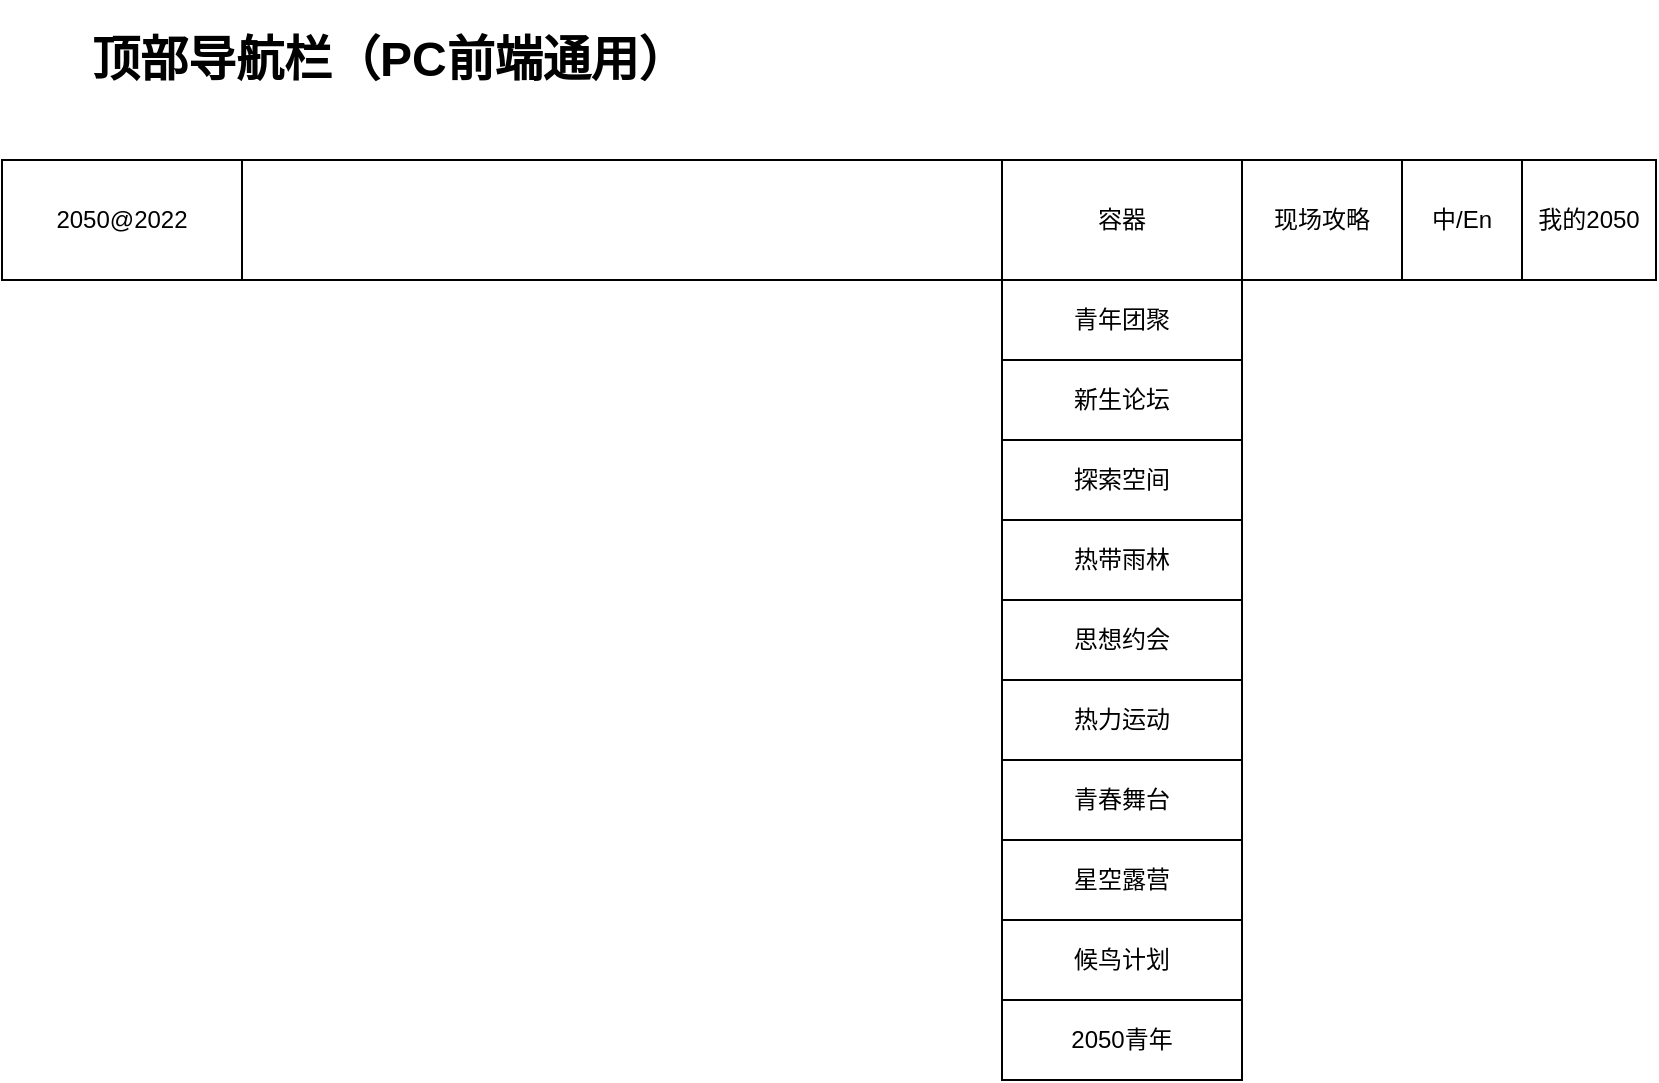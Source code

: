<mxfile version="15.5.8" type="github" pages="2">
  <diagram id="uC-OHz5i26v9e3jxDsQy" name="PC">
    <mxGraphModel dx="2062" dy="1122" grid="1" gridSize="10" guides="1" tooltips="1" connect="1" arrows="1" fold="1" page="1" pageScale="1" pageWidth="827" pageHeight="1169" math="0" shadow="0">
      <root>
        <mxCell id="0" />
        <mxCell id="1" parent="0" />
        <mxCell id="UmxwALsGeC_qnuWTcdUq-2" value="" style="rounded=0;whiteSpace=wrap;html=1;" parent="1" vertex="1">
          <mxGeometry y="80" width="827" height="60" as="geometry" />
        </mxCell>
        <mxCell id="FM6FwTmkMWC4xgEZQ_1y-1" value="&lt;h1&gt;顶部导航栏（PC前端通用）&lt;/h1&gt;" style="text;html=1;strokeColor=none;fillColor=none;spacing=5;spacingTop=-20;whiteSpace=wrap;overflow=hidden;rounded=0;" vertex="1" parent="1">
          <mxGeometry x="40" y="10" width="310" height="50" as="geometry" />
        </mxCell>
        <mxCell id="FM6FwTmkMWC4xgEZQ_1y-3" value="中/En" style="rounded=0;whiteSpace=wrap;html=1;" vertex="1" parent="1">
          <mxGeometry x="700" y="80" width="60" height="60" as="geometry" />
        </mxCell>
        <mxCell id="FM6FwTmkMWC4xgEZQ_1y-4" value="我的2050" style="rounded=0;whiteSpace=wrap;html=1;" vertex="1" parent="1">
          <mxGeometry x="760" y="80" width="67" height="60" as="geometry" />
        </mxCell>
        <mxCell id="FM6FwTmkMWC4xgEZQ_1y-5" value="容器" style="rounded=0;whiteSpace=wrap;html=1;" vertex="1" parent="1">
          <mxGeometry x="500" y="80" width="120" height="60" as="geometry" />
        </mxCell>
        <mxCell id="FM6FwTmkMWC4xgEZQ_1y-6" value="2050@2022" style="rounded=0;whiteSpace=wrap;html=1;" vertex="1" parent="1">
          <mxGeometry y="80" width="120" height="60" as="geometry" />
        </mxCell>
        <mxCell id="fbdT_GVJqDBPUY8Fsc2G-1" value="青年团聚" style="rounded=0;whiteSpace=wrap;html=1;" vertex="1" parent="1">
          <mxGeometry x="500" y="140" width="120" height="40" as="geometry" />
        </mxCell>
        <mxCell id="fbdT_GVJqDBPUY8Fsc2G-2" value="新生论坛" style="rounded=0;whiteSpace=wrap;html=1;" vertex="1" parent="1">
          <mxGeometry x="500" y="180" width="120" height="40" as="geometry" />
        </mxCell>
        <mxCell id="fbdT_GVJqDBPUY8Fsc2G-3" value="探索空间" style="rounded=0;whiteSpace=wrap;html=1;" vertex="1" parent="1">
          <mxGeometry x="500" y="220" width="120" height="40" as="geometry" />
        </mxCell>
        <mxCell id="fbdT_GVJqDBPUY8Fsc2G-4" value="热带雨林" style="rounded=0;whiteSpace=wrap;html=1;" vertex="1" parent="1">
          <mxGeometry x="500" y="260" width="120" height="40" as="geometry" />
        </mxCell>
        <mxCell id="fbdT_GVJqDBPUY8Fsc2G-5" value="思想约会" style="rounded=0;whiteSpace=wrap;html=1;" vertex="1" parent="1">
          <mxGeometry x="500" y="300" width="120" height="40" as="geometry" />
        </mxCell>
        <mxCell id="fbdT_GVJqDBPUY8Fsc2G-6" value="热力运动" style="rounded=0;whiteSpace=wrap;html=1;" vertex="1" parent="1">
          <mxGeometry x="500" y="340" width="120" height="40" as="geometry" />
        </mxCell>
        <mxCell id="fbdT_GVJqDBPUY8Fsc2G-7" value="青春舞台" style="rounded=0;whiteSpace=wrap;html=1;" vertex="1" parent="1">
          <mxGeometry x="500" y="380" width="120" height="40" as="geometry" />
        </mxCell>
        <mxCell id="fbdT_GVJqDBPUY8Fsc2G-8" value="星空露营" style="rounded=0;whiteSpace=wrap;html=1;" vertex="1" parent="1">
          <mxGeometry x="500" y="420" width="120" height="40" as="geometry" />
        </mxCell>
        <mxCell id="fbdT_GVJqDBPUY8Fsc2G-9" value="候鸟计划" style="rounded=0;whiteSpace=wrap;html=1;" vertex="1" parent="1">
          <mxGeometry x="500" y="460" width="120" height="40" as="geometry" />
        </mxCell>
        <mxCell id="fbdT_GVJqDBPUY8Fsc2G-10" value="2050青年" style="rounded=0;whiteSpace=wrap;html=1;" vertex="1" parent="1">
          <mxGeometry x="500" y="500" width="120" height="40" as="geometry" />
        </mxCell>
        <mxCell id="fbdT_GVJqDBPUY8Fsc2G-11" value="现场攻略" style="rounded=0;whiteSpace=wrap;html=1;" vertex="1" parent="1">
          <mxGeometry x="620" y="80" width="80" height="60" as="geometry" />
        </mxCell>
      </root>
    </mxGraphModel>
  </diagram>
  <diagram id="fLX5slP-CTeNjiE22pPc" name="移动端">
    <mxGraphModel dx="2062" dy="1122" grid="1" gridSize="10" guides="1" tooltips="1" connect="1" arrows="1" fold="1" page="1" pageScale="1" pageWidth="827" pageHeight="1169" math="0" shadow="0">
      <root>
        <mxCell id="5uhBMiswAB2efnMjiXAf-0" />
        <mxCell id="5uhBMiswAB2efnMjiXAf-1" parent="5uhBMiswAB2efnMjiXAf-0" />
      </root>
    </mxGraphModel>
  </diagram>
</mxfile>
